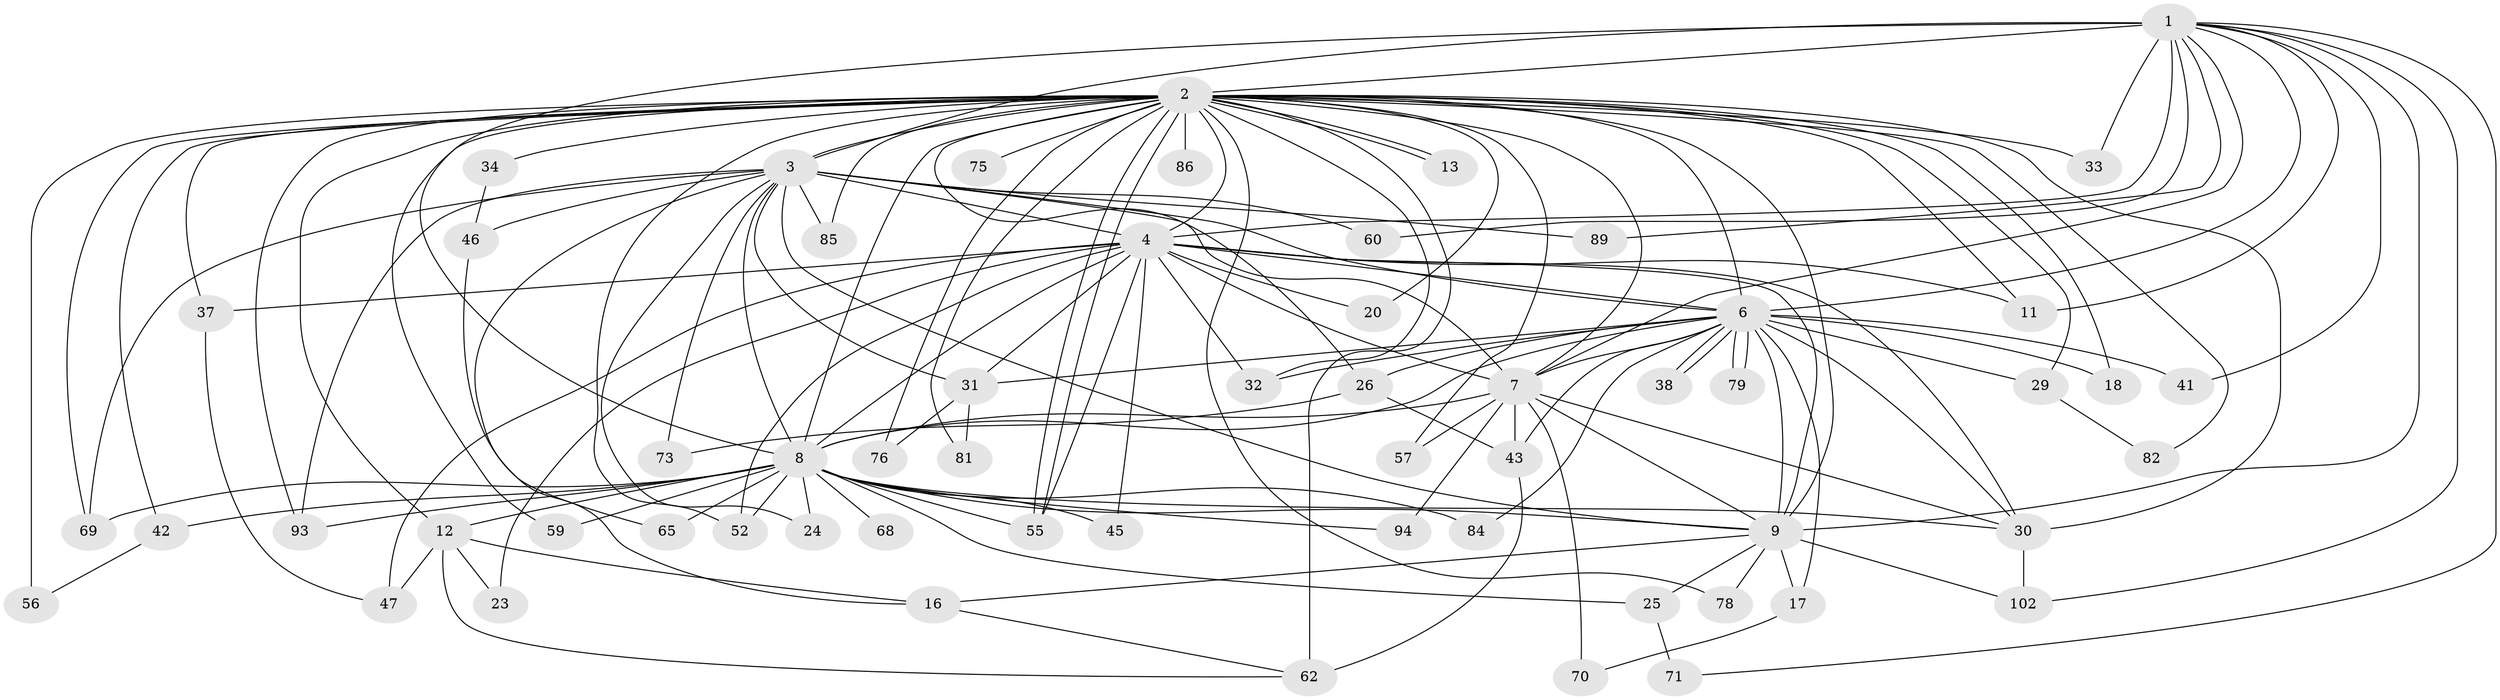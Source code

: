 // original degree distribution, {18: 0.01680672268907563, 40: 0.008403361344537815, 14: 0.008403361344537815, 28: 0.008403361344537815, 25: 0.008403361344537815, 26: 0.008403361344537815, 17: 0.008403361344537815, 22: 0.008403361344537815, 15: 0.008403361344537815, 4: 0.06722689075630252, 8: 0.01680672268907563, 2: 0.5126050420168067, 5: 0.03361344537815126, 3: 0.2689075630252101, 10: 0.008403361344537815, 7: 0.008403361344537815}
// Generated by graph-tools (version 1.1) at 2025/13/03/09/25 04:13:50]
// undirected, 59 vertices, 143 edges
graph export_dot {
graph [start="1"]
  node [color=gray90,style=filled];
  1;
  2 [super="+77+95+101+97+54+80+15+5+90+51+67"];
  3 [super="+27+98+10+66"];
  4 [super="+48+21+109+119+35+22+64"];
  6;
  7;
  8 [super="+19"];
  9;
  11;
  12;
  13;
  16 [super="+44"];
  17;
  18;
  20;
  23;
  24;
  25;
  26 [super="+92"];
  29;
  30 [super="+61+39"];
  31 [super="+36"];
  32;
  33;
  34;
  37;
  38;
  41;
  42;
  43;
  45;
  46;
  47 [super="+99"];
  52 [super="+106"];
  55 [super="+91"];
  56 [super="+63"];
  57 [super="+112"];
  59;
  60;
  62 [super="+88+83"];
  65;
  68;
  69;
  70;
  71;
  73;
  75;
  76;
  78;
  79;
  81;
  82;
  84;
  85;
  86;
  89;
  93 [super="+116"];
  94;
  102 [super="+115"];
  1 -- 2 [weight=3];
  1 -- 3 [weight=3];
  1 -- 4;
  1 -- 6;
  1 -- 7;
  1 -- 8;
  1 -- 9;
  1 -- 11;
  1 -- 33;
  1 -- 41;
  1 -- 60;
  1 -- 71;
  1 -- 89;
  1 -- 102;
  2 -- 3 [weight=6];
  2 -- 4 [weight=5];
  2 -- 6 [weight=2];
  2 -- 7 [weight=3];
  2 -- 8 [weight=7];
  2 -- 9 [weight=4];
  2 -- 11;
  2 -- 13;
  2 -- 13;
  2 -- 18;
  2 -- 20;
  2 -- 29;
  2 -- 33;
  2 -- 37;
  2 -- 42;
  2 -- 52;
  2 -- 55;
  2 -- 55;
  2 -- 56 [weight=2];
  2 -- 75 [weight=3];
  2 -- 85;
  2 -- 86 [weight=3];
  2 -- 62 [weight=2];
  2 -- 32;
  2 -- 69;
  2 -- 81;
  2 -- 26;
  2 -- 30 [weight=2];
  2 -- 12 [weight=2];
  2 -- 76;
  2 -- 78;
  2 -- 93;
  2 -- 34;
  2 -- 57 [weight=2];
  2 -- 59;
  2 -- 82;
  3 -- 4 [weight=4];
  3 -- 6 [weight=2];
  3 -- 7 [weight=3];
  3 -- 8 [weight=2];
  3 -- 9 [weight=2];
  3 -- 31;
  3 -- 60;
  3 -- 73;
  3 -- 69;
  3 -- 46;
  3 -- 85;
  3 -- 24;
  3 -- 89;
  3 -- 93;
  3 -- 16;
  4 -- 6 [weight=4];
  4 -- 7;
  4 -- 8 [weight=4];
  4 -- 9 [weight=2];
  4 -- 20;
  4 -- 23;
  4 -- 32;
  4 -- 37;
  4 -- 47;
  4 -- 30 [weight=3];
  4 -- 52 [weight=2];
  4 -- 55;
  4 -- 11 [weight=2];
  4 -- 31;
  4 -- 45;
  6 -- 7;
  6 -- 8;
  6 -- 9;
  6 -- 17;
  6 -- 18;
  6 -- 26;
  6 -- 29;
  6 -- 32;
  6 -- 38;
  6 -- 38;
  6 -- 41;
  6 -- 43;
  6 -- 79;
  6 -- 79;
  6 -- 84;
  6 -- 31;
  6 -- 30;
  7 -- 8;
  7 -- 9;
  7 -- 43;
  7 -- 57 [weight=2];
  7 -- 70;
  7 -- 94;
  7 -- 30;
  8 -- 9 [weight=2];
  8 -- 12 [weight=2];
  8 -- 24;
  8 -- 25;
  8 -- 30;
  8 -- 42;
  8 -- 52;
  8 -- 59;
  8 -- 68 [weight=2];
  8 -- 84;
  8 -- 93;
  8 -- 55;
  8 -- 65;
  8 -- 69;
  8 -- 45;
  8 -- 94;
  9 -- 16;
  9 -- 17;
  9 -- 25;
  9 -- 78;
  9 -- 102;
  12 -- 16;
  12 -- 23;
  12 -- 47;
  12 -- 62;
  16 -- 62;
  17 -- 70;
  25 -- 71;
  26 -- 73;
  26 -- 43;
  29 -- 82;
  30 -- 102;
  31 -- 76;
  31 -- 81;
  34 -- 46;
  37 -- 47;
  42 -- 56;
  43 -- 62;
  46 -- 65;
}
